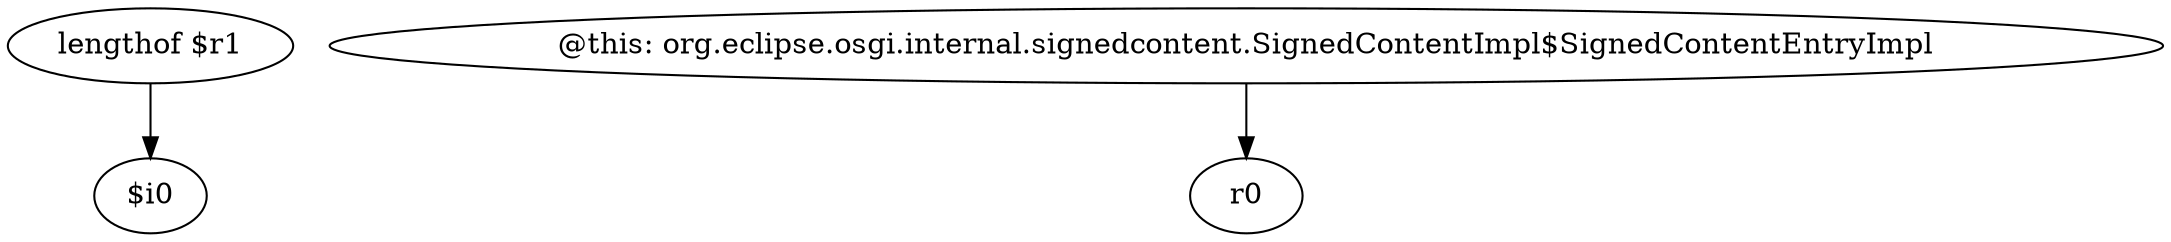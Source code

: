 digraph g {
0[label="lengthof $r1"]
1[label="$i0"]
0->1[label=""]
2[label="@this: org.eclipse.osgi.internal.signedcontent.SignedContentImpl$SignedContentEntryImpl"]
3[label="r0"]
2->3[label=""]
}